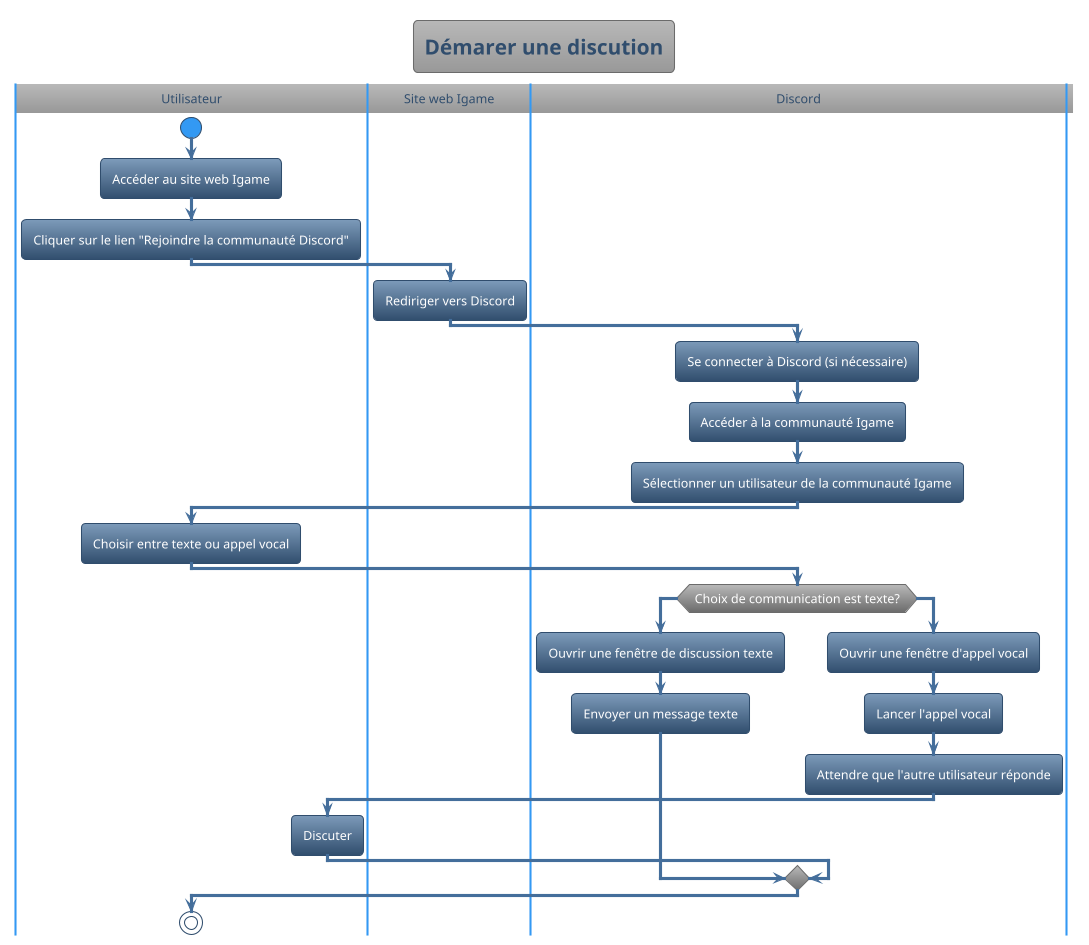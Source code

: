 @startuml
!theme spacelab
title Démarer une discution
|Utilisateur|
start
:Accéder au site web Igame;
:Cliquer sur le lien "Rejoindre la communauté Discord";
|Site web Igame|
:Rediriger vers Discord;
|Discord|
:Se connecter à Discord (si nécessaire);
:Accéder à la communauté Igame;
:Sélectionner un utilisateur de la communauté Igame;
|Utilisateur|
:Choisir entre texte ou appel vocal;
|Discord|
if (Choix de communication est texte?) then (Oui)
  :Ouvrir une fenêtre de discussion texte;
  :Envoyer un message texte;
else (Non)
  :Ouvrir une fenêtre d'appel vocal;
  :Lancer l'appel vocal;
  :Attendre que l'autre utilisateur réponde;
  |Utilisateur|
  :Discuter;
endif
stop
@enduml
